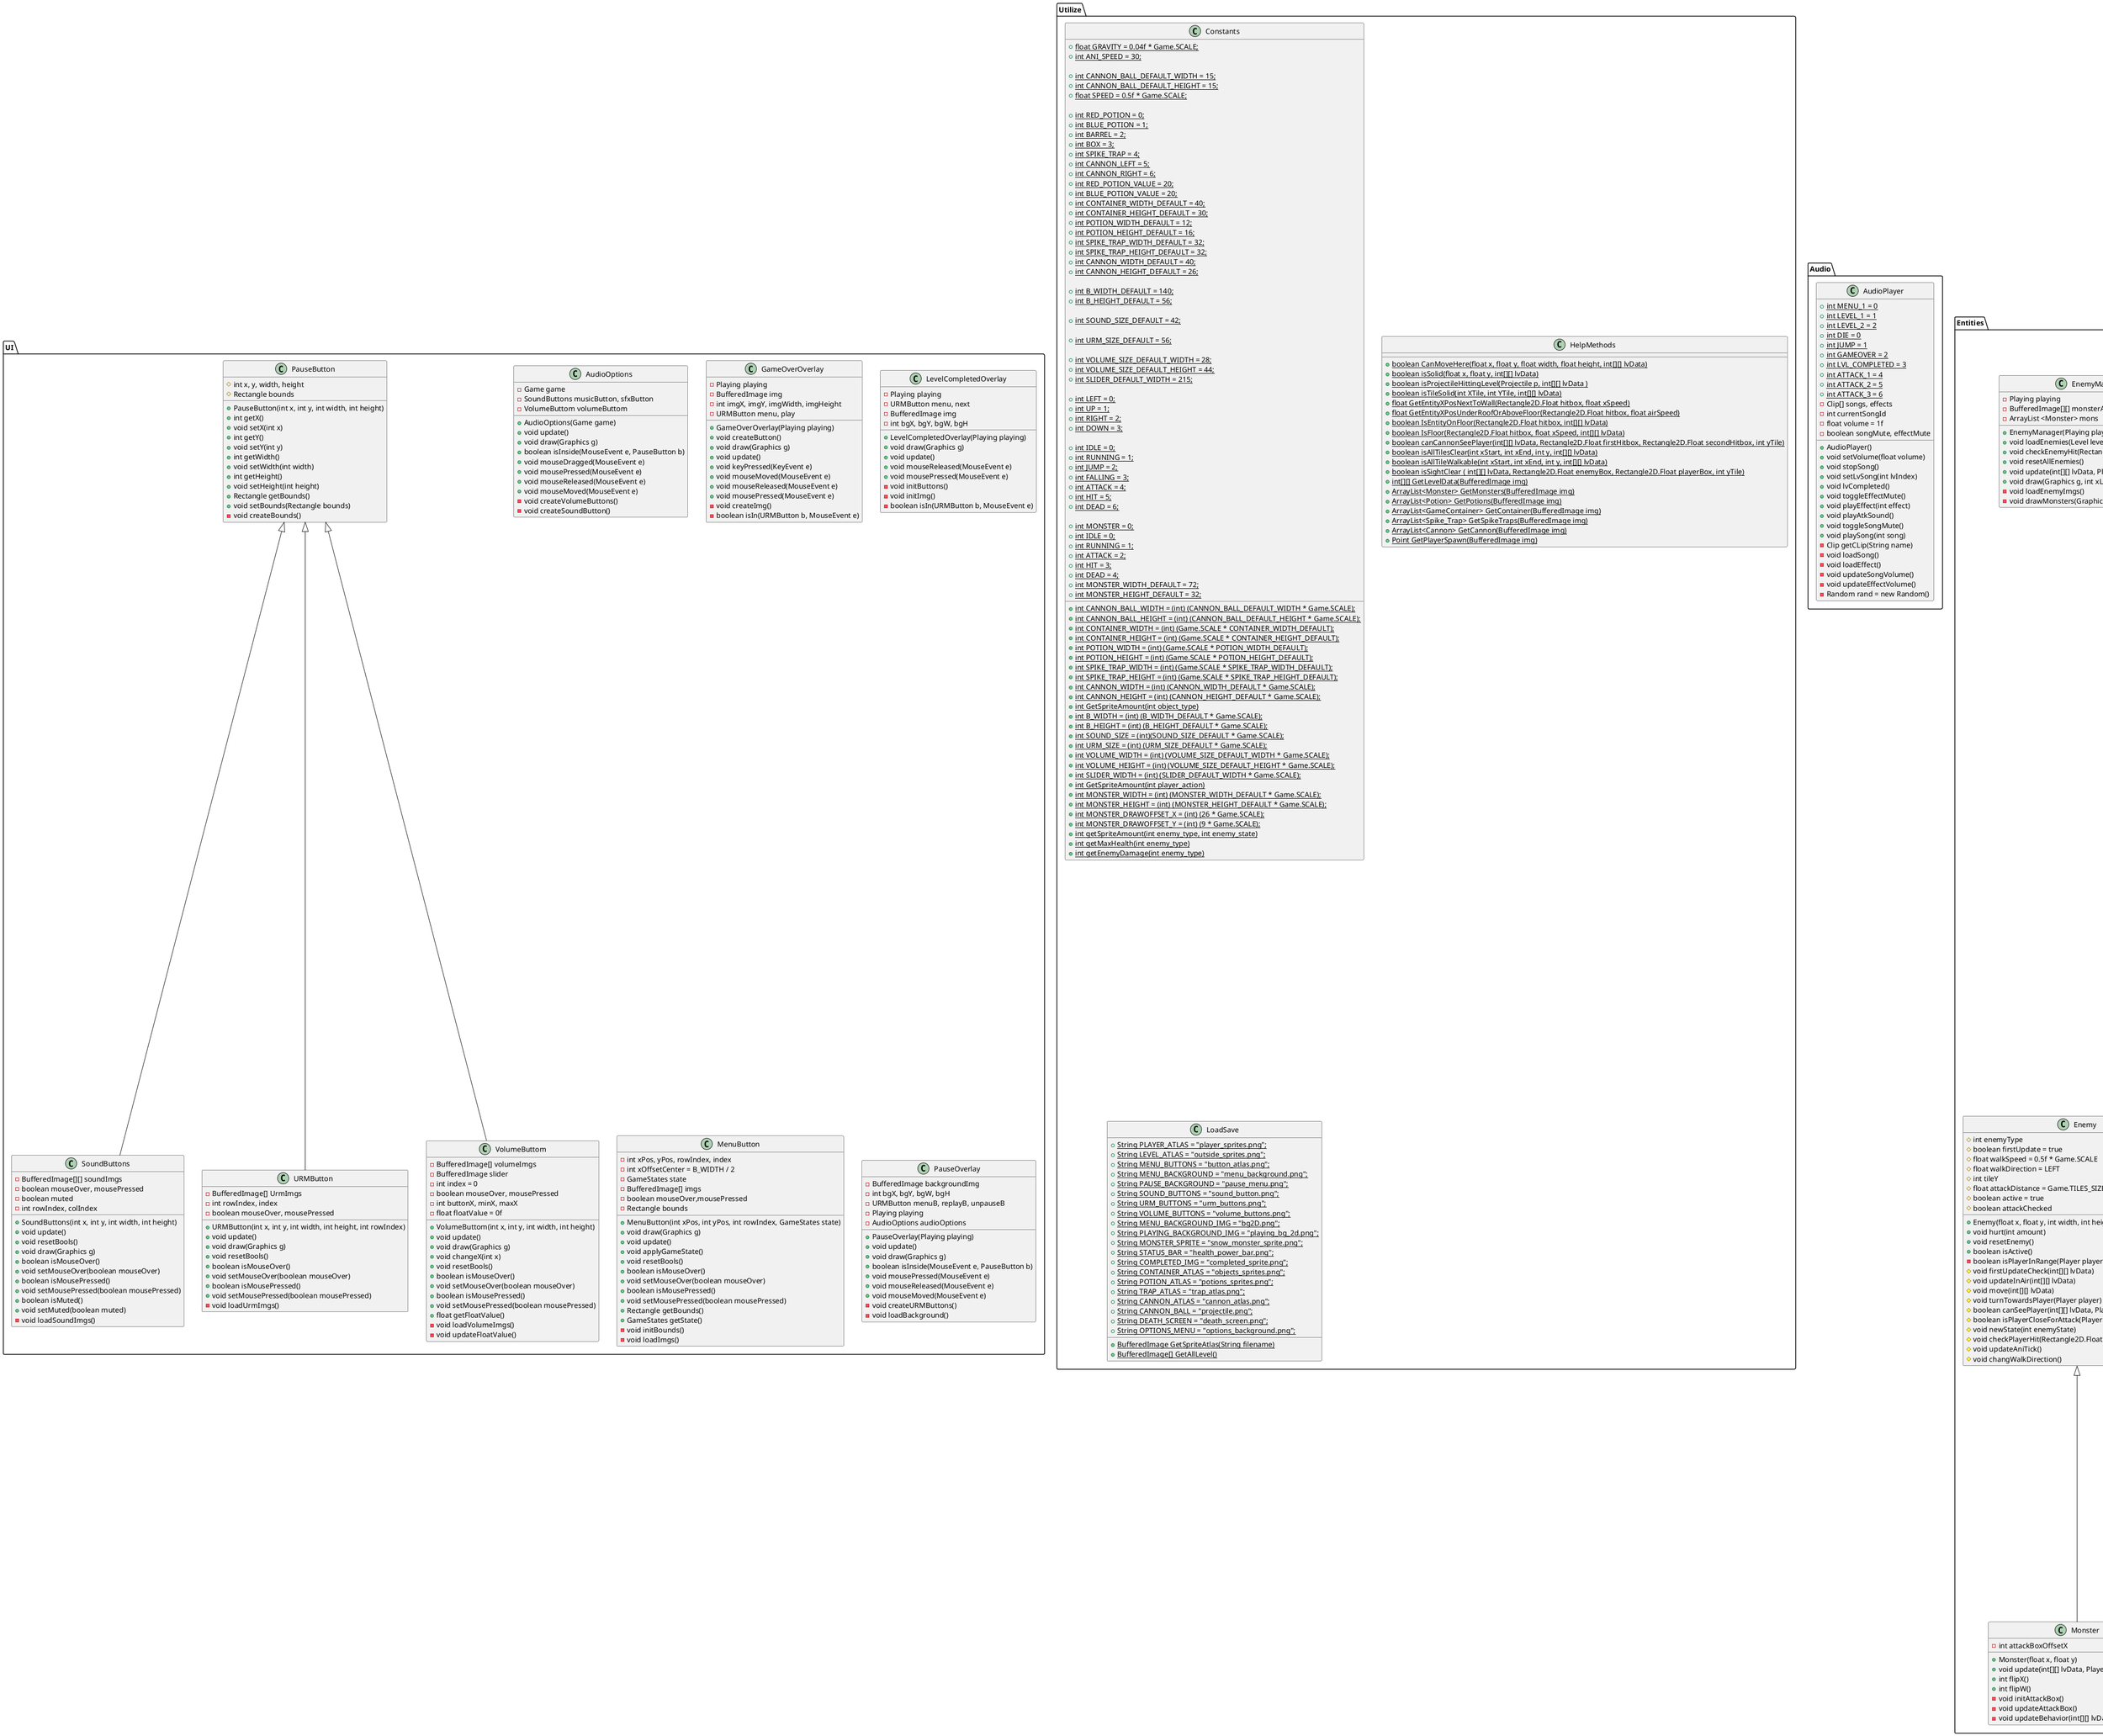 @startuml

package Audio{
    class AudioPlayer {
        + {static} int MENU_1 = 0
        + {static} int LEVEL_1 = 1
        + {static} int LEVEL_2 = 2
        + {static} int DIE = 0
        + {static} int JUMP = 1
        + {static} int GAMEOVER = 2
        + {static} int LVL_COMPLETED = 3
        + {static} int ATTACK_1 = 4
        + {static} int ATTACK_2 = 5
        + {static} int ATTACK_3 = 6
        - Clip[] songs, effects
        - int currentSongId
        - float volume = 1f
        - boolean songMute, effectMute

            + AudioPlayer()
            + void setVolume(float volume)
            + void stopSong()
            + void setLvSong(int lvIndex)
            + void lvCompleted()
            + void toggleEffectMute()
            + void playEffect(int effect)
            + void playAtkSound()
            + void toggleSongMute()
            + void playSong(int song)
            - Clip getCLip(String name)
            - void loadSong()
            - void loadEffect()
            - void updateSongVolume()
            - void updateEffectVolume()
            - Random rand = new Random()
    }
}

package Entities{
    class Enemy extends Entity{
        # int enemyType
        # boolean firstUpdate = true
        # float walkSpeed = 0.5f * Game.SCALE
        # float walkDirection = LEFT
        # int tileY
        # float attackDistance = Game.TILES_SIZE
        # boolean active = true
        # boolean attackChecked

            + Enemy(float x, float y, int width, int height, int enemyType)
            + void hurt(int amount)
            + void resetEnemy()
            + boolean isActive()
            - boolean isPlayerInRange(Player player)
            # void firstUpdateCheck(int[][] lvData)
            # void updateInAir(int[][] lvData)
            # void move(int[][] lvData)
            # void turnTowardsPlayer(Player player)
            # boolean canSeePlayer(int[][] lvData, Player player)
            # boolean isPlayerCloseForAttack(Player player)
            # void newState(int enemyState)
            # void checkPlayerHit(Rectangle2D.Float attackBox, Player player)
            # void updateAniTick()
            # void changWalkDirection()

    }
    class EnemyManager {
        - Playing playing
        - BufferedImage[][] monsterArr
        - ArrayList <Monster> mons

            + EnemyManager(Playing playing)
            + void loadEnemies(Level level)
            + void checkEnemyHit(Rectangle2D.Float attackBox)
            + void resetAllEnemies()
            + void update(int[][] lvData, Player player)
            + void draw(Graphics g, int xLvOffset)
            - void loadEnemyImgs()
            - void drawMonsters(Graphics g, int xLvOffset)
    }

    abstract class Entity {
        # float x,y
        # int width,height
        # Rectangle2D.Float hitbox
        # int aniTick, aniIndex
        # int state
        # float airSpeed
        # boolean inAir = false
        # int maxHealth
        # int currentHealth
        # Rectangle2D.Float attackBox
        # float walkSpeed = 1.0f * Game.SCALE

            + Entity (float x, float y, int width, int height)
            + int getState()
            + Rectangle2D.Float getHitbox()
            + int getAniIndex()
            + int getCurrentHealth()
            # void drawAttack(Graphics g, int xlvOffset)
            # void drawHitbox(Graphics g, int xLvOffset)
            # void initHitbox(int width, int height)

    }

    class Monster extends Enemy {
        + Monster(float x, float y)
        + void update(int[][] lvData, Player player)
        + int flipX()
        + int flipW()
        - void initAttackBox()
        - int attackBoxOffsetX
        - void updateAttackBox()
        - void updateBehavior(int[][] lvData, Player player)
    }

    class Player extends Entity {
        - BufferedImage[][] animations
        - boolean left,right,jump
        - boolean moving = false, attacking = false
        - int[][] levelData
        - float xDrawOffset = 21 * Game.SCALE
        - float yDrawOffset = 4 * Game.SCALE
        - float jumpSpeed = -2.25f * Game.SCALE
        - float fallSpeedAfterCollision = 0.5f * Game.SCALE
        - BufferedImage statusBarImg
        - int statusBarWidth = (int) (192 * Game.SCALE)
        - int statusBarHeight = (int) (58 * Game.SCALE)
        - int statusBarX = (int) (10 * Game.SCALE)
        - int statusBarY = (int) (10 * Game.SCALE)
        - int healthBarWidth = (int) (150 * Game.SCALE)
        - int healthBarHeight = (int) (4 * Game.SCALE)
        - int healthBarXStart = (int) (34 * Game.SCALE)
        - int healthBarYStart = (int) (14 * Game.SCALE)
        - int healthWidth = healthBarWidth
        - int flipX = 0
        - int flipW = 1
        - int tileY = 0
        - boolean attackChecked
        - Playing playing
        - int powerBarWidth = (int) (104 * Game.SCALE)
        - int powerBarHeight = (int) (2 * Game.SCALE)
        - int powerBarXStart = (int) (44 * Game.SCALE)
        - int powerBarYStart = (int) (34 * Game.SCALE)
        - int powerWidth = powerBarWidth
        - int powerMaxValue = 200
        - int powerValue = powerMaxValue
        - boolean powerAttackActive
        - int powerAttackTick
        - int powerGrowSpeed = 15
        - int powerGrowTick

            + Player(float x, float y, int width, int height, Playing playing)
            + void setSpawn(Point spawn)
            + void update()
            + void render(Graphics g, int lvOffset)
            + void changeHealth(int value)
            + void kill()
            + void changePower(int value)
            + void loadLevelData(int[][] levelData)
            + void resetDirBoolean()
            + void resetAll()
            + void setAttacking(boolean attacking)
            + boolean getLeft()
            + void setLeft(boolean left)
            + boolean getRight()
            + void setRight(boolean right)
            + void setJump(boolean jump)
            + int getTileY()
            + void powerAttack()
            - void initAttackBox()
            - void checkSpikeTrapTouched()
            - void checkPotionTouched()
            - void checkAttack()
            - void updateAttackBox()
            - void updateHealthBar()
            - void updatePowerBar()
            - void drawUI(Graphics g)
            - void updateAniTick()
            - void setAnimation()
            - void resetAniTick()
            - void updatePosition()
            - void jump()
            - void resetInAir()
            - void updateXPos(float xSpeed)
            - void loadAnimation()
            - void resetAttackBox()
    }
}

package GameStates{
    class GameOptions extends State implements StateMethods{
        - AudioOptions audioOptions
        - BufferedImage bgImg, optionsBgImg
        - int bgX, bgY, bgW, bgH
        - URMButton menuB

            +  GameOptions(Game game)
            +  void update()
            +  void draw(Graphics g)
            +  boolean isInside(MouseEvent e, PauseButton b)
            +  void mouseDragged(MouseEvent e)
            +  void mousePressed(MouseEvent e)
            +  void mouseReleased(MouseEvent e)
            +  void mouseMoved(MouseEvent e)
            +  void keyPressed(KeyEvent e)
            +  void keyReleased(KeyEvent e)
            +  void mouseClicked(MouseEvent e)
            - void loadButtonn()
            - void loadImgs()
    }

    enum GameStates {
        PLAYING, MENU, OPTIONS, QUIT
        +  {static} GameStates state = MENU
    }

    class Menu extends State implements StateMethods{
        - MenuButton[] buttons = new MenuButton[3]
        - BufferedImage backgroundImg, backgroundMenu
        - int menuX, menuY, menuWidth, menuHeight

            + Menu(Game game)
            +  void mouseMoved(MouseEvent e)
            +  void keyPressed(KeyEvent e)
            +  void keyReleased(KeyEvent e)
            +  void update()
            +  void draw(Graphics g)
            +  void mouseClicked(MouseEvent e)
            +  void mousePressed(MouseEvent e)
            +  void mouseReleased(MouseEvent e)
            - void resetButtons()
            - void loadBackground()
            - void loadButtons()

    }

    class Playing extends State implements StateMethods {
        - Player player
        - LevelManager levelManager
        - EnemyManager enemyManager
        - ObjectManager objectManager
        - PauseOverlay pauseOverlay
        - GameOverOverlay gameOverOverlay
        - LevelCompletedOverlay levelCompletedOverlay
        - boolean paused = false
        - int xLvOffset
        - int leftBorder = (int) (0.2 * Game.GAME_WIDTH)
        - int rightBorder = (int) (0.8 * Game.GAME_WIDTH)
        - int maxLvOffsetX
        - boolean gameOver
        - boolean lvCompleted
        - BufferedImage backgroundImg
        - boolean playerDying

            +  Playing(Game game)
            +  void update()
            +  void draw(Graphics g)
            +  void loadNextLevel()
            +  void resetAll()
            +  void checkEnemyHit(Rectangle2D.Float attackBox)
            +  void checkPotionTouched(Rectangle2D.Float hitbox)
            +  void checkSpikeTrapTouched(Player p)
            +  void checkObjHit(Rectangle2D.Float attackBox)
            +  void setGameOver(boolean gameOver)
            +  void mouseDragged(MouseEvent e)
            +  void mouseClicked(MouseEvent e)
            +  void mousePressed(MouseEvent e)
            +  void mouseReleased(MouseEvent e)
            +  void mouseMoved(MouseEvent e)
            +  void unpauseGame()
            +  void keyPressed(KeyEvent e)
            +  void keyReleased(KeyEvent e)
            +  void setLevelCompleted (boolean levelCompleted)
            +  void setMaxLvOffset(int lvOffset)
            +  Player getPlayer()
            +  void windowFocusLost()
            +  EnemyManager getEnemyManager()
            +  ObjectManager getObjectManager()
            +  LevelManager getLevelManager()
            +  void setPlayerDying(boolean b)
            - void initClasses()
            - void loadStartLevel()
            - void calculateLevelOffset()
            - void checkCloseBorder()
    }

    class State {
        # Game game 

            +  boolean isInside(MouseEvent e, MenuButton mb)
            +  State(Game game)
            +  Game getGame()
            +  void setGameState(GameStates state)
    }

    interface StateMethods {
            +  void update() 
            +  void draw(Graphics g) 
            +  void mouseClicked(MouseEvent e) 
            +  void mousePressed(MouseEvent e) 
            +  void mouseReleased(MouseEvent e) 
            +  void mouseMoved(MouseEvent e) 
            +  void keyPressed(KeyEvent e) 
            +  void keyReleased(KeyEvent e) 
    }
}

package Inputs{
    class KeyBoardInputs implements KeyListener {
        - GamePanel gamePanel 

            +  KeyBoardInputs(GamePanel gamePanel)
            +  void keyTyped(KeyEvent e)
            +  void keyReleased(KeyEvent e)
            +  void keyPressed(KeyEvent e)
    }

    class MouseInputs implements MouseListener, MouseMotionListener {

        - GamePanel gamePanel 

            +  MouseInputs(GamePanel gamePanel)
            +  void mouseMoved(MouseEvent e)
            +  void mouseClicked(MouseEvent e)
            +  void mousePressed(MouseEvent e)
            +  void mouseReleased(MouseEvent e)
            +  void mouseEntered(MouseEvent e)
            +  void mouseExited(MouseEvent e)
            +  void mouseDragged(MouseEvent e)
    }
}

package Levels{
    class Level {
        - BufferedImage img 
        - int[][] lvData 
        - ArrayList<Monster> monters 
        - ArrayList<Potion> potions 
        - ArrayList<Spike_Trap> spikeTraps 
        - ArrayList<GameContainer> containers 
        - ArrayList<Cannon> cannons 
        - int lvTilesWide 
        - int maxTilesOffset 
        - int maxLvOffsetX 
        - Point playerSpawn 

            +  Level (BufferedImage img)
            +  int getSpriteIndex(int x, int y)
            +  int[][] getLevelData()
            +  int getLvOffset()
            +  ArrayList<Monster> getMonsters()
            +  Point getPlayerSpawn()
            +  ArrayList<Potion> getPotions()
            +  ArrayList<GameContainer> getContainers()
            +  ArrayList<Spike_Trap> getSpikeTraps()
            +  ArrayList<Cannon> getCannons()
            - void createCannon()
            - void createSpikeTraps()
            - void createContainer()
            - void createPotion()
            - void calculatePlayerSpawn()
            - void calculateLvOffset()
            - void createEnemies()
            - void createLevelData()
    }

    class LevelManager {
        - Game game
        - BufferedImage[] levelSprite
        - ArrayList<Level> levels
        - int lvIndex = 0

            +  LevelManager(Game game)
            +  void loadNextLevel()
            +  void draw(Graphics g, int lvOffset)
            +  void update()
            +  Level getCurrentLevel()
            - void buildAllLevels()
            - void importOutsideSprites()
    }
}

package Main{
    class Game implements Runnable {
        +  {static}  int TILES_DEFAULT_SIZE = 32
        +  {static}  float SCALE = 1.5f
        +  {static}  int TILES_IN_WIDTH = 26
        +  {static}  int TILES_IN_HEIGHT = 14
        +  {static}  int TILES_SIZE = (int)(TILES_DEFAULT_SIZE * SCALE)
        +  {static}  int GAME_WIDTH = TILES_SIZE * TILES_IN_WIDTH
        +  {static}  int GAME_HEIGHT = TILES_SIZE * TILES_IN_HEIGHT
        - GameWindow gameWindow
        - GamePanel gamePanel
        - Thread gameThread
        -  int FPS_SET = 120
        -  int UPS_SET = 200
        - Playing playing
        - Menu menu
        - GameOptions gameOptions
        - AudioOptions audioOptions
        - AudioPlayer audioPlayer

            +  Game()
            +  void update()
            +  void render(Graphics g)
            +  void run()
            +  void windowFocusLost()
            +  Menu getMenu()
            +  Playing getPlaying()
            +  AudioOptions getAudioOptions()
            +  GameOptions getGameOptions()
            +  AudioPlayer getAudioPlayer()
            - void initClasses()
            - void startGameLoop()
    }

    class GamePanel extends JPanel {
        - MouseInputs mouseInputs
        - Game game

            +  GamePanel(Game game)
            +  void updateGame()
            +  void paintComponent(Graphics g)
            +  Game getGame()
            - void setPanelSize()
    }

    class GameWindow {
        - JFrame jframe 

            +  GameWindow(GamePanel gamePanel)
    }

    class MainClass {
            +  {static} void main(String[] args)
    }
}

package Onjects{
    class Cannon extends GameObjects{
        - int tileY 

            +  Cannon(int x, int y, int objectType)
            +  void update()
            +  int getTileY()
    }

    class GameContainer extends GameObjects{

            +  GameContainer(int x, int y, int objectType)
            +  void update()
            - void creatHitbox()
    }

    class GameObjects {
        # int x, y, objectType
        # Rectangle2D.Float hitbox
        # boolean doAnimation, active = true
        # int aniTick, aniIndex
        # int xDrawOffset, yDrawOffset

            +  GameObjects(int x, int y, int objectType)
            +  void reset()
            +  void drawHitbox(Graphics g, int xLvOffset)
            +  int getObjectType()
            +  Rectangle2D.Float getHitbox()
            +  boolean isActive()
            +  void setActive(boolean active)
            +  void setAnimation(boolean doAnimation)
            +  int getxDrawOffset()
            +  int getyDrawOffset()
            +  int getAniIndex()
            +  int getAniTick()
            # void updateAniTick()
            # void initHitbox(int width, int height)
    }

    class ObjectManager {
        - Playing playing
        - BufferedImage[][] potionImgs, containerImgs
        - BufferedImage[] cannonImgs
        - BufferedImage spike_Trap_Img, cannonBallImgs
        - ArrayList<Potion> potions
        - ArrayList<GameContainer> containers
        - ArrayList<Spike_Trap> spikeTraps
        - ArrayList<Cannon> cannons
        - ArrayList<Projectile> projectile

            +  ObjectManager(Playing playing)
            +  void checkSpikeTrapTouched(Player p)
            +  void checkObjTouchPlayer(Rectangle2D.Float hitbox)
            +  void applyEffectToPlayer(Potion p)
            +  void checkObjHit(Rectangle2D.Float attack_box)
            +  void loadObject(Level newLevel)
            +  void update(int[][] lvData, Player player)
            +  void draw(Graphics g, int xLvOffset)
            +  void resetAllObj()
            - void loadImgs()
            - void updateProjectile(int[][] lvData, Player player)
            - void updateCannon(int[][] lvData, Player player)
            - void shootCannon(Cannon c)
            - boolean isPlayerInFrontOfCannon(Cannon c, Player player)
            - boolean isPlayerInRange(Cannon c, Player player)
            - void drawProjectile(Graphics g, int xLvOffset)
            - void drawCannon(Graphics g, int xLvOffset)
            - void drawSpikeTraps(Graphics g, int xLvOffset)
            - void drawContainer(Graphics g, int xLvOffset)
            - void drawPotions(Graphics g, int xLvOffset)

    }

    class Potion extends GameObjects {
        - float hoverOffset 
        - int maxHoverOffset, hoverDirection = 1 

            +  Potion(int x, int y, int objectType)
            +  void update()
            - void updateHover()
    }

    class Projectile {
        - Rectangle2D.Float hitbox 
        - int dir 
        - boolean active = true 

            +  Projectile(int x, int y, int dir)
            +  void updatePosition()
            +  void setPos(int x, int y)
            +  Rectangle2D.Float getHitbox()
            +  void setActive(boolean active)
            +  boolean isActive()
    }

    class Spike_Trap extends GameObjects{
            +  Spike_Trap(int x, int y, int objectType)
    }
}

package UI{
    class AudioOptions {
        - Game game 
        - SoundButtons musicButton, sfxButton 
        - VolumeButtom volumeButtom 

            +  AudioOptions(Game game)
            +  void update()
            +  void draw(Graphics g)
            +  boolean isInside(MouseEvent e, PauseButton b)
            +  void mouseDragged(MouseEvent e)
            +  void mousePressed(MouseEvent e)
            +  void mouseReleased(MouseEvent e)
            +  void mouseMoved(MouseEvent e)
            - void createVolumeButtons()
            - void createSoundButton()
    }

    class GameOverOverlay {
        - Playing playing
        - BufferedImage img
        - int imgX, imgY, imgWidth, imgHeight
        - URMButton menu, play

            +  GameOverOverlay(Playing playing)
            +  void createButton()
            +  void draw(Graphics g)
            +  void update()
            +  void keyPressed(KeyEvent e)
            +  void mouseMoved(MouseEvent e)
            +  void mouseReleased(MouseEvent e)
            +  void mousePressed(MouseEvent e)
            - void createImg()
            - boolean isIn(URMButton b, MouseEvent e)
    }

    class LevelCompletedOverlay {
        - Playing playing
        - URMButton menu, next
        - BufferedImage img
        - int bgX, bgY, bgW, bgH

            +  LevelCompletedOverlay(Playing playing)
            +  void draw(Graphics g)
            +  void update()
            +  void mouseReleased(MouseEvent e)
            +  void mousePressed(MouseEvent e)
            - void initButtons()
            - void initImg()
            - boolean isIn(URMButton b, MouseEvent e)
    }

    class MenuButton {
        - int xPos, yPos, rowIndex, index
        - int xOffsetCenter = B_WIDTH / 2
        - GameStates state
        - BufferedImage[] imgs
        - boolean mouseOver,mousePressed
        - Rectangle bounds

            +  MenuButton(int xPos, int yPos, int rowIndex, GameStates state)
            +  void draw(Graphics g)
            +  void update()
            +  void applyGameState()
            +  void resetBools()
            +  boolean isMouseOver()
            +  void setMouseOver(boolean mouseOver)
            +  boolean isMousePressed()
            +  void setMousePressed(boolean mousePressed)
            +  Rectangle getBounds()
            +  GameStates getState()
            - void initBounds()
            - void loadImgs()
    }

    class PauseButton {
        # int x, y, width, height
        # Rectangle bounds

            +  PauseButton(int x, int y, int width, int height)
            +  int getX()
            +  void setX(int x)
            +  int getY()
            +  void setY(int y)
            +  int getWidth()
            +  void setWidth(int width)
            +  int getHeight()
            +  void setHeight(int height)
            +  Rectangle getBounds()
            +  void setBounds(Rectangle bounds)
            - void createBounds()
    }

    class PauseOverlay {
        - BufferedImage backgroundImg
        - int bgX, bgY, bgW, bgH
        - URMButton menuB, replayB, unpauseB
        - Playing playing
        - AudioOptions audioOptions


            +  PauseOverlay(Playing playing)
            +  void update()
            +  void draw(Graphics g)
            +  boolean isInside(MouseEvent e, PauseButton b)
            +  void mousePressed(MouseEvent e)
            +  void mouseReleased(MouseEvent e)
            +  void mouseMoved(MouseEvent e)
            - void createURMButtons()
            - void loadBackground()
    }

    class SoundButtons extends PauseButton{
        - BufferedImage[][] soundImgs
        - boolean mouseOver, mousePressed
        - boolean muted
        - int rowIndex, colIndex

            +  SoundButtons(int x, int y, int width, int height)
            +  void update()
            +  void resetBools()
            +  void draw(Graphics g)
            +  boolean isMouseOver()
            +  void setMouseOver(boolean mouseOver)
            +  boolean isMousePressed()
            +  void setMousePressed(boolean mousePressed)
            +  boolean isMuted()
            +  void setMuted(boolean muted)
            - void loadSoundImgs()
    }

    class URMButton extends PauseButton{
        - BufferedImage[] UrmImgs
        - int rowIndex, index
        - boolean mouseOver, mousePressed

            +  URMButton(int x, int y, int width, int height, int rowIndex)
            +  void update()
            +  void draw(Graphics g)
            +  void resetBools()
            +  boolean isMouseOver()
            +  void setMouseOver(boolean mouseOver)
            +  boolean isMousePressed()
            +  void setMousePressed(boolean mousePressed)
            - void loadUrmImgs()
    }

    class VolumeButtom extends PauseButton{
        - BufferedImage[] volumeImgs
        - BufferedImage slider
        - int index = 0
        - boolean mouseOver, mousePressed
        - int buttonX, minX, maxX
        - float floatValue = 0f

            +  VolumeButtom(int x, int y, int width, int height)
            +  void update()
            +  void draw(Graphics g)
            +  void changeX(int x)
            +  void resetBools()
            +  boolean isMouseOver()
            +  void setMouseOver(boolean mouseOver)
            +  boolean isMousePressed()
            +  void setMousePressed(boolean mousePressed)
            +  float getFloatValue()
            - void loadVolumeImgs()
            - void updateFloatValue()
    }
}

package Utilize{
    class Constants {
        + {static}  float GRAVITY = 0.04f * Game.SCALE;
        + {static}  int ANI_SPEED = 30;

        + {static}  int CANNON_BALL_DEFAULT_WIDTH = 15;
        + {static}  int CANNON_BALL_DEFAULT_HEIGHT = 15;
        + {static}  int CANNON_BALL_WIDTH = (int) (CANNON_BALL_DEFAULT_WIDTH * Game.SCALE);
        + {static}  int CANNON_BALL_HEIGHT = (int) (CANNON_BALL_DEFAULT_HEIGHT * Game.SCALE);
        + {static}  float SPEED = 0.5f * Game.SCALE;

        + {static}  int RED_POTION = 0;
        + {static}  int BLUE_POTION = 1;
        + {static}  int BARREL = 2;
        + {static}  int BOX = 3;
        + {static}  int SPIKE_TRAP = 4;
        + {static}  int CANNON_LEFT = 5;
        + {static}  int CANNON_RIGHT = 6;
        + {static}  int RED_POTION_VALUE = 20;
        + {static}  int BLUE_POTION_VALUE = 20;
        + {static}  int CONTAINER_WIDTH_DEFAULT = 40;
        + {static}  int CONTAINER_HEIGHT_DEFAULT = 30;
        + {static}  int CONTAINER_WIDTH = (int) (Game.SCALE * CONTAINER_WIDTH_DEFAULT);
        + {static}  int CONTAINER_HEIGHT = (int) (Game.SCALE * CONTAINER_HEIGHT_DEFAULT);
        + {static}  int POTION_WIDTH_DEFAULT = 12;
        + {static}  int POTION_HEIGHT_DEFAULT = 16;
        + {static}  int POTION_WIDTH = (int) (Game.SCALE * POTION_WIDTH_DEFAULT);
        + {static}  int POTION_HEIGHT = (int) (Game.SCALE * POTION_HEIGHT_DEFAULT);
        + {static}  int SPIKE_TRAP_WIDTH_DEFAULT = 32;
        + {static}  int SPIKE_TRAP_HEIGHT_DEFAULT = 32;
        + {static}  int SPIKE_TRAP_WIDTH = (int) (Game.SCALE * SPIKE_TRAP_WIDTH_DEFAULT);
        + {static}  int SPIKE_TRAP_HEIGHT = (int) (Game.SCALE * SPIKE_TRAP_HEIGHT_DEFAULT);
        + {static}  int CANNON_WIDTH_DEFAULT = 40;
        + {static}  int CANNON_HEIGHT_DEFAULT = 26;
        + {static}  int CANNON_WIDTH = (int) (CANNON_WIDTH_DEFAULT * Game.SCALE);
        + {static}  int CANNON_HEIGHT = (int) (CANNON_HEIGHT_DEFAULT * Game.SCALE);
            + {static} int GetSpriteAmount(int object_type)

        + {static}  int B_WIDTH_DEFAULT = 140;
        + {static}  int B_HEIGHT_DEFAULT = 56;
        + {static}  int B_WIDTH = (int) (B_WIDTH_DEFAULT * Game.SCALE);
        + {static}  int B_HEIGHT = (int) (B_HEIGHT_DEFAULT * Game.SCALE);

        + {static}  int SOUND_SIZE_DEFAULT = 42;
        + {static}  int SOUND_SIZE = (int)(SOUND_SIZE_DEFAULT * Game.SCALE);

        + {static}  int URM_SIZE_DEFAULT = 56;
        + {static}  int URM_SIZE = (int) (URM_SIZE_DEFAULT * Game.SCALE);

        + {static}  int VOLUME_SIZE_DEFAULT_WIDTH = 28;
        + {static}  int VOLUME_SIZE_DEFAULT_HEIGHT = 44;
        + {static}  int SLIDER_DEFAULT_WIDTH = 215;
        + {static}  int VOLUME_WIDTH = (int) (VOLUME_SIZE_DEFAULT_WIDTH * Game.SCALE);
        + {static}  int VOLUME_HEIGHT = (int) (VOLUME_SIZE_DEFAULT_HEIGHT * Game.SCALE);
        + {static}  int SLIDER_WIDTH = (int) (SLIDER_DEFAULT_WIDTH * Game.SCALE);

        + {static}  int LEFT = 0;
        + {static}  int UP = 1;
        + {static}  int RIGHT = 2;
        + {static}  int DOWN = 3;

        + {static}  int IDLE = 0;
        + {static}  int RUNNING = 1;
        + {static}  int JUMP = 2;
        + {static}  int FALLING = 3;
        + {static}  int ATTACK = 4;
        + {static}  int HIT = 5;
        + {static}  int DEAD = 6;
             + {static} int GetSpriteAmount(int player_action)

        + {static}  int MONSTER = 0;
        + {static}  int IDLE = 0;
        + {static}  int RUNNING = 1;
        + {static}  int ATTACK = 2;
        + {static}  int HIT = 3;
        + {static}  int DEAD = 4;
        + {static}  int MONSTER_WIDTH_DEFAULT = 72;
        + {static}  int MONSTER_HEIGHT_DEFAULT = 32;
        + {static}  int MONSTER_WIDTH = (int) (MONSTER_WIDTH_DEFAULT * Game.SCALE);
        + {static}  int MONSTER_HEIGHT = (int) (MONSTER_HEIGHT_DEFAULT * Game.SCALE);
        + {static}  int MONSTER_DRAWOFFSET_X = (int) (26 * Game.SCALE);
        + {static}  int MONSTER_DRAWOFFSET_Y = (int) (9 * Game.SCALE);
            + {static} int getSpriteAmount(int enemy_type, int enemy_state)
            + {static} int getMaxHealth(int enemy_type)
            + {static} int getEnemyDamage(int enemy_type)    
    }
'
'
    class HelpMethods {
        + {static} boolean CanMoveHere(float x, float y, float width, float height, int[][] lvData)
        + {static} boolean isSolid(float x, float y, int[][] lvData)
        + {static} boolean isProjectileHittingLevel(Projectile p, int[][] lvData )
        + {static} boolean isTileSolid(int XTile, int YTile, int[][] lvData)
        + {static} float GetEntityXPosNextToWall(Rectangle2D.Float hitbox, float xSpeed)
        + {static} float GetEntityXPosUnderRoofOrAboveFloor(Rectangle2D.Float hitbox, float airSpeed)
        + {static} boolean IsEntityOnFloor(Rectangle2D.Float hitbox, int[][] lvData)
        + {static} boolean IsFloor(Rectangle2D.Float hitbox, float xSpeed, int[][] lvData)
        + {static} boolean canCannonSeePlayer(int[][] lvData, Rectangle2D.Float firstHitbox, Rectangle2D.Float secondHitbox, int yTile)
        + {static} boolean isAllTilesClear(int xStart, int xEnd, int y, int[][] lvData)
        + {static} boolean isAllTileWalkable(int xStart, int xEnd, int y, int[][] lvData)
        + {static} boolean isSightClear ( int[][] lvData, Rectangle2D.Float enemyBox, Rectangle2D.Float playerBox, int yTile)
        + {static} int[][] GetLevelData(BufferedImage img)
        + {static} ArrayList<Monster> GetMonsters(BufferedImage img)
        + {static} ArrayList<Potion> GetPotions(BufferedImage img)
        + {static} ArrayList<GameContainer> GetContainer(BufferedImage img)
        + {static} ArrayList<Spike_Trap> GetSpikeTraps(BufferedImage img)
        + {static} ArrayList<Cannon> GetCannon(BufferedImage img)
        + {static} Point GetPlayerSpawn(BufferedImage img)
   }

    
    class LoadSave {
        + {static}  String PLAYER_ATLAS = "player_sprites.png";
        + {static}  String LEVEL_ATLAS = "outside_sprites.png";
        + {static}  String MENU_BUTTONS = "button_atlas.png";
        + {static}  String MENU_BACKGROUND = "menu_background.png";
        + {static}  String PAUSE_BACKGROUND = "pause_menu.png";
        + {static}  String SOUND_BUTTONS = "sound_button.png";
        + {static}  String URM_BUTTONS = "urm_buttons.png";
        + {static}  String VOLUME_BUTTONS = "volume_buttons.png";
        + {static}  String MENU_BACKGROUND_IMG = "bg2D.png";
        + {static}  String PLAYING_BACKGROUND_IMG = "playing_bg_2d.png";
        + {static}  String MONSTER_SPRITE = "snow_monster_sprite.png";
        + {static}  String STATUS_BAR = "health_power_bar.png";
        + {static}  String COMPLETED_IMG = "completed_sprite.png";
        + {static}  String CONTAINER_ATLAS = "objects_sprites.png";
        + {static}  String POTION_ATLAS = "potions_sprites.png";
        + {static}  String TRAP_ATLAS = "trap_atlas.png";
        + {static}  String CANNON_ATLAS = "cannon_atlas.png";
        + {static}  String CANNON_BALL = "projectile.png";
        + {static}  String DEATH_SCREEN = "death_screen.png";
        + {static}  String OPTIONS_MENU = "options_background.png";

            + {static} BufferedImage GetSpriteAtlas(String filename)
            + {static} BufferedImage[] GetAllLevel()
   }
}

@enduml